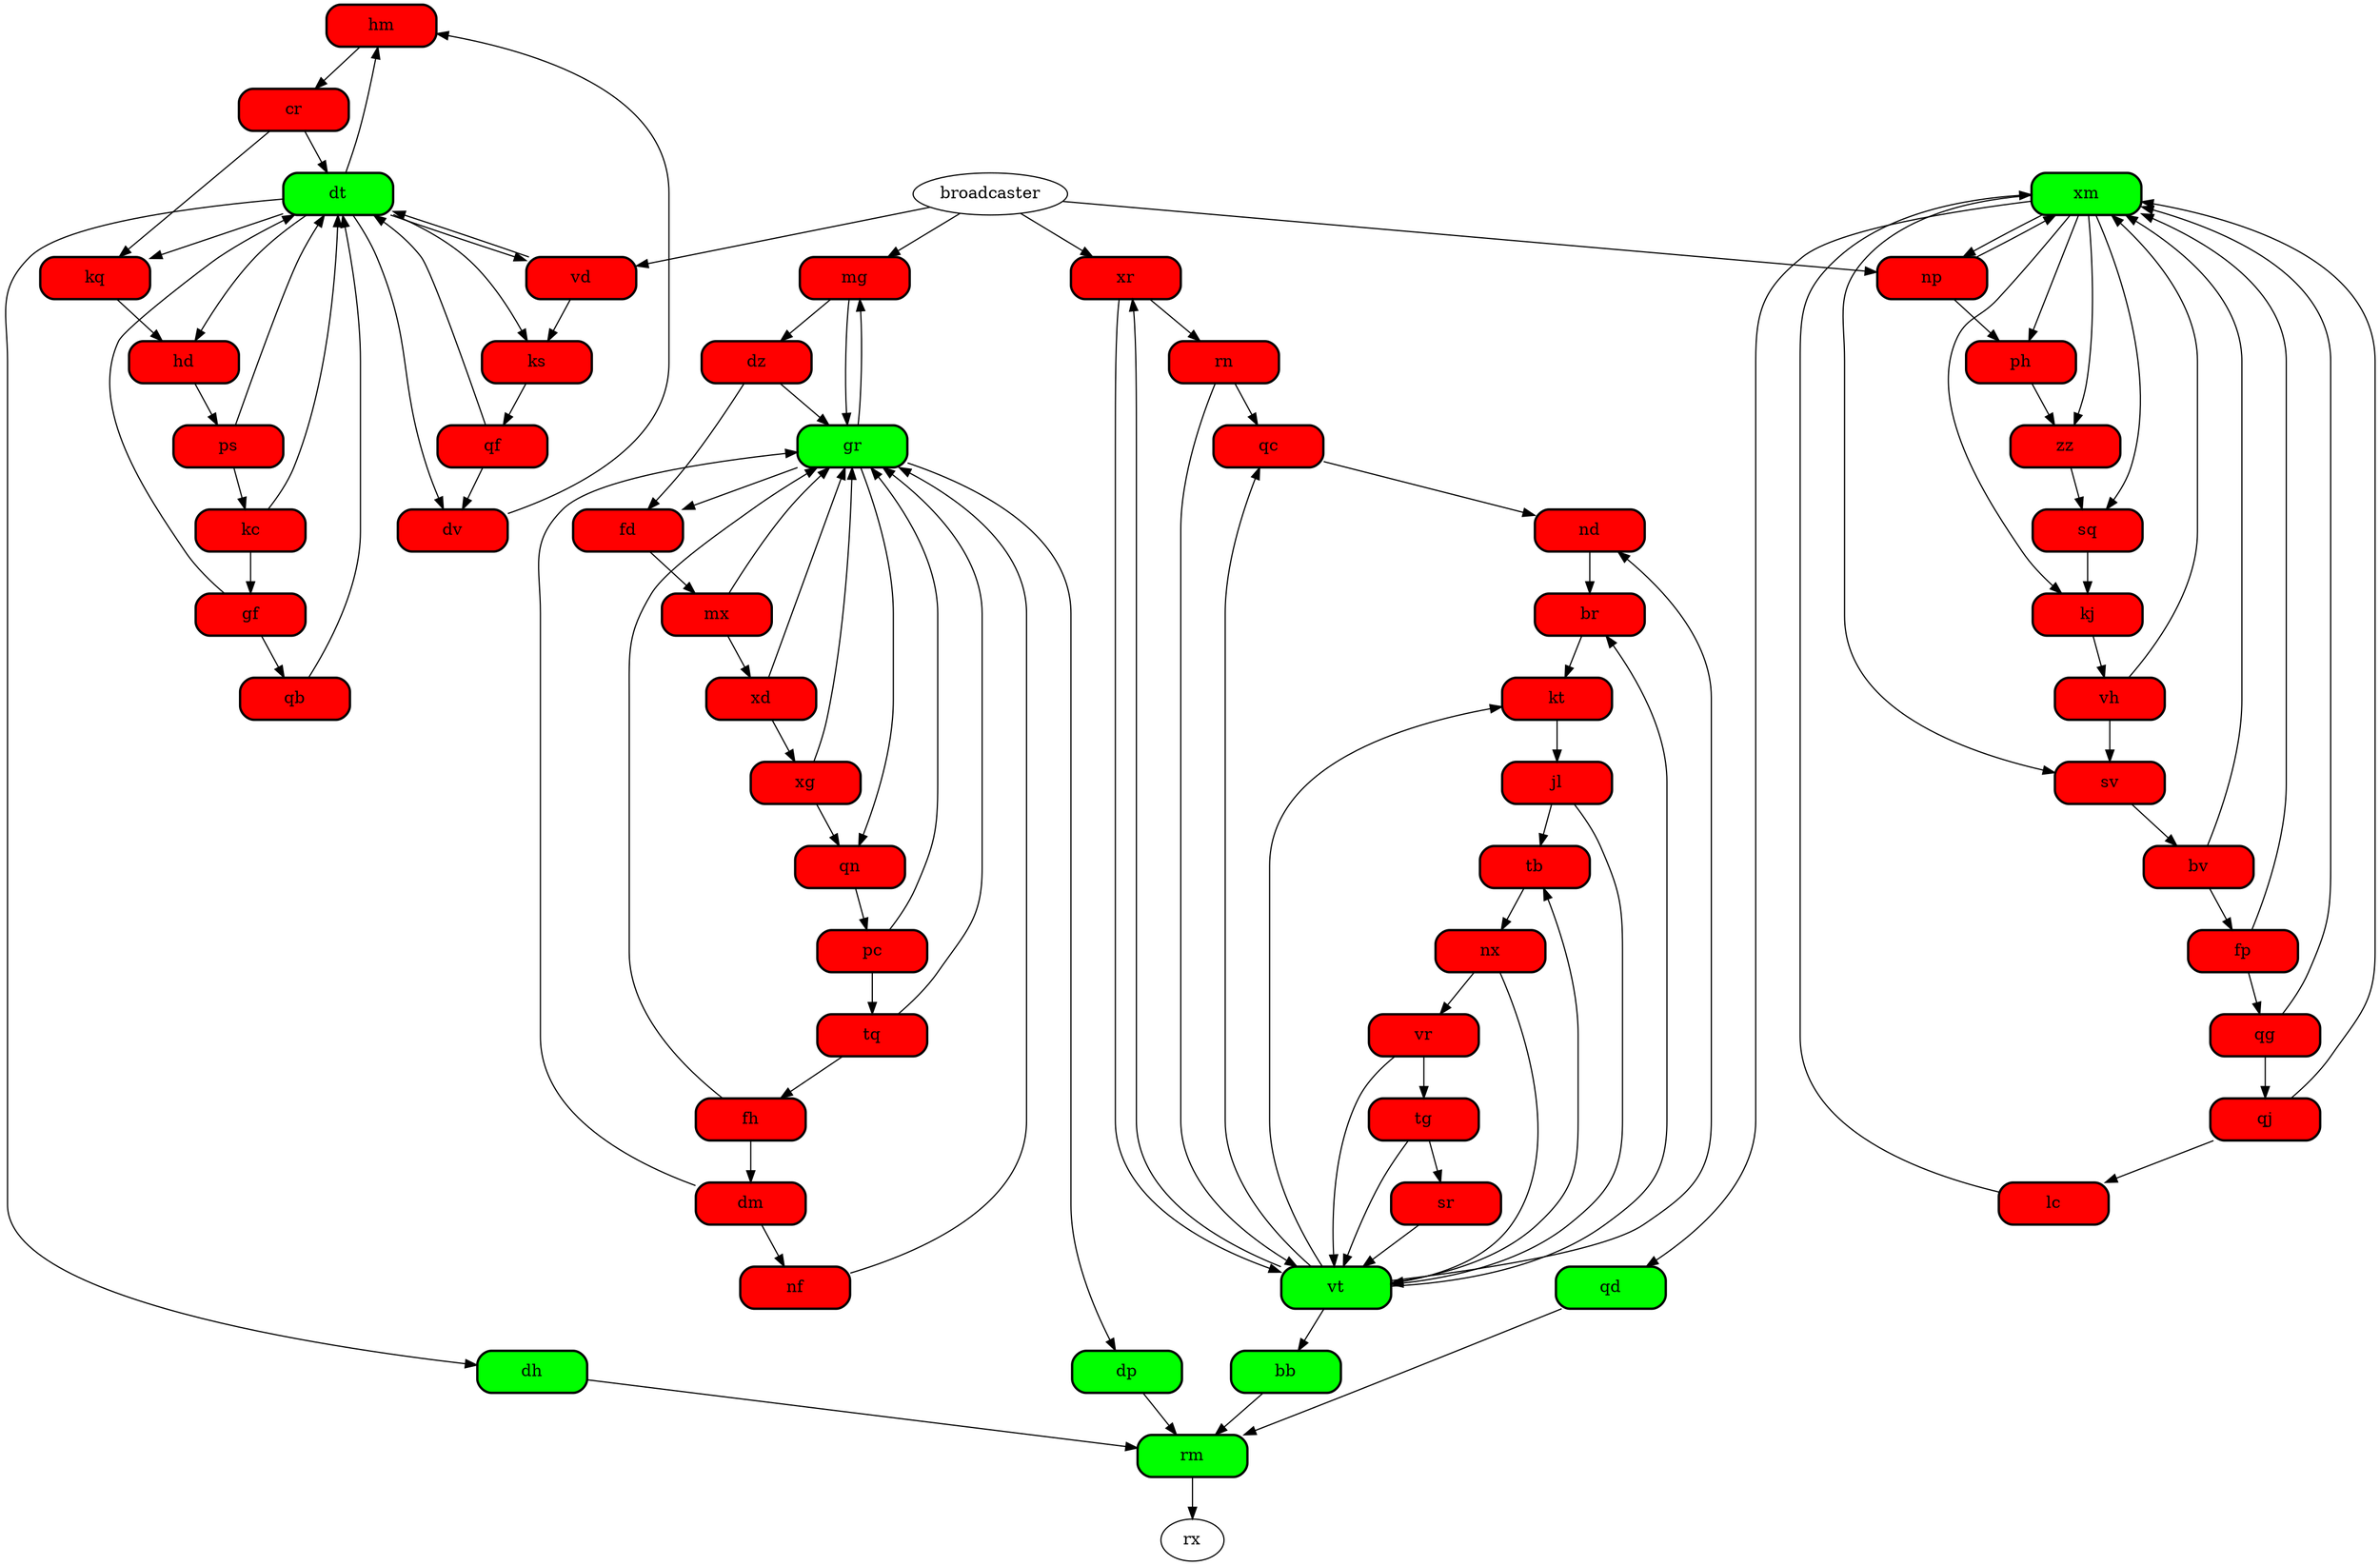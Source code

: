digraph graphname {
hm [style="rounded,filled,bold", shape=box, fixedsize=true, width=1.3,fillcolor="#ff0000"];
qc [style="rounded,filled,bold", shape=box, fixedsize=true, width=1.3,fillcolor="#ff0000"];
dh [style="rounded,filled,bold", shape=box, fixedsize=true, width=1.3,fillcolor="#00ff00"];
ph [style="rounded,filled,bold", shape=box, fixedsize=true, width=1.3,fillcolor="#ff0000"];
ps [style="rounded,filled,bold", shape=box, fixedsize=true, width=1.3,fillcolor="#ff0000"];
qb [style="rounded,filled,bold", shape=box, fixedsize=true, width=1.3,fillcolor="#ff0000"];
jl [style="rounded,filled,bold", shape=box, fixedsize=true, width=1.3,fillcolor="#ff0000"];
fh [style="rounded,filled,bold", shape=box, fixedsize=true, width=1.3,fillcolor="#ff0000"];
zz [style="rounded,filled,bold", shape=box, fixedsize=true, width=1.3,fillcolor="#ff0000"];
rm [style="rounded,filled,bold", shape=box, fixedsize=true, width=1.3,fillcolor="#00ff00"];
nd [style="rounded,filled,bold", shape=box, fixedsize=true, width=1.3,fillcolor="#ff0000"];
nx [style="rounded,filled,bold", shape=box, fixedsize=true, width=1.3,fillcolor="#ff0000"];
qf [style="rounded,filled,bold", shape=box, fixedsize=true, width=1.3,fillcolor="#ff0000"];
np [style="rounded,filled,bold", shape=box, fixedsize=true, width=1.3,fillcolor="#ff0000"];
dm [style="rounded,filled,bold", shape=box, fixedsize=true, width=1.3,fillcolor="#ff0000"];
sq [style="rounded,filled,bold", shape=box, fixedsize=true, width=1.3,fillcolor="#ff0000"];
bv [style="rounded,filled,bold", shape=box, fixedsize=true, width=1.3,fillcolor="#ff0000"];
br [style="rounded,filled,bold", shape=box, fixedsize=true, width=1.3,fillcolor="#ff0000"];
mg [style="rounded,filled,bold", shape=box, fixedsize=true, width=1.3,fillcolor="#ff0000"];
dt [style="rounded,filled,bold", shape=box, fixedsize=true, width=1.3,fillcolor="#00ff00"];
ks [style="rounded,filled,bold", shape=box, fixedsize=true, width=1.3,fillcolor="#ff0000"];
qd [style="rounded,filled,bold", shape=box, fixedsize=true, width=1.3,fillcolor="#00ff00"];
xr [style="rounded,filled,bold", shape=box, fixedsize=true, width=1.3,fillcolor="#ff0000"];
vr [style="rounded,filled,bold", shape=box, fixedsize=true, width=1.3,fillcolor="#ff0000"];
lc [style="rounded,filled,bold", shape=box, fixedsize=true, width=1.3,fillcolor="#ff0000"];
tq [style="rounded,filled,bold", shape=box, fixedsize=true, width=1.3,fillcolor="#ff0000"];
cr [style="rounded,filled,bold", shape=box, fixedsize=true, width=1.3,fillcolor="#ff0000"];
vd [style="rounded,filled,bold", shape=box, fixedsize=true, width=1.3,fillcolor="#ff0000"];
tb [style="rounded,filled,bold", shape=box, fixedsize=true, width=1.3,fillcolor="#ff0000"];
dz [style="rounded,filled,bold", shape=box, fixedsize=true, width=1.3,fillcolor="#ff0000"];
gr [style="rounded,filled,bold", shape=box, fixedsize=true, width=1.3,fillcolor="#00ff00"];
nf [style="rounded,filled,bold", shape=box, fixedsize=true, width=1.3,fillcolor="#ff0000"];
dv [style="rounded,filled,bold", shape=box, fixedsize=true, width=1.3,fillcolor="#ff0000"];
qj [style="rounded,filled,bold", shape=box, fixedsize=true, width=1.3,fillcolor="#ff0000"];
kc [style="rounded,filled,bold", shape=box, fixedsize=true, width=1.3,fillcolor="#ff0000"];
gf [style="rounded,filled,bold", shape=box, fixedsize=true, width=1.3,fillcolor="#ff0000"];
vh [style="rounded,filled,bold", shape=box, fixedsize=true, width=1.3,fillcolor="#ff0000"];
sr [style="rounded,filled,bold", shape=box, fixedsize=true, width=1.3,fillcolor="#ff0000"];
fp [style="rounded,filled,bold", shape=box, fixedsize=true, width=1.3,fillcolor="#ff0000"];
kj [style="rounded,filled,bold", shape=box, fixedsize=true, width=1.3,fillcolor="#ff0000"];
pc [style="rounded,filled,bold", shape=box, fixedsize=true, width=1.3,fillcolor="#ff0000"];
kq [style="rounded,filled,bold", shape=box, fixedsize=true, width=1.3,fillcolor="#ff0000"];
xd [style="rounded,filled,bold", shape=box, fixedsize=true, width=1.3,fillcolor="#ff0000"];
tg [style="rounded,filled,bold", shape=box, fixedsize=true, width=1.3,fillcolor="#ff0000"];
bb [style="rounded,filled,bold", shape=box, fixedsize=true, width=1.3,fillcolor="#00ff00"];
rn [style="rounded,filled,bold", shape=box, fixedsize=true, width=1.3,fillcolor="#ff0000"];
hd [style="rounded,filled,bold", shape=box, fixedsize=true, width=1.3,fillcolor="#ff0000"];
qg [style="rounded,filled,bold", shape=box, fixedsize=true, width=1.3,fillcolor="#ff0000"];
dp [style="rounded,filled,bold", shape=box, fixedsize=true, width=1.3,fillcolor="#00ff00"];
qn [style="rounded,filled,bold", shape=box, fixedsize=true, width=1.3,fillcolor="#ff0000"];
kt [style="rounded,filled,bold", shape=box, fixedsize=true, width=1.3,fillcolor="#ff0000"];
sv [style="rounded,filled,bold", shape=box, fixedsize=true, width=1.3,fillcolor="#ff0000"];
vt [style="rounded,filled,bold", shape=box, fixedsize=true, width=1.3,fillcolor="#00ff00"];
fd [style="rounded,filled,bold", shape=box, fixedsize=true, width=1.3,fillcolor="#ff0000"];
xm [style="rounded,filled,bold", shape=box, fixedsize=true, width=1.3,fillcolor="#00ff00"];
xg [style="rounded,filled,bold", shape=box, fixedsize=true, width=1.3,fillcolor="#ff0000"];
mx [style="rounded,filled,bold", shape=box, fixedsize=true, width=1.3,fillcolor="#ff0000"]; 








hm -> cr
qc -> nd
dh -> rm
ph -> zz
ps -> kc, dt
qb -> dt
jl -> vt, tb
fh -> dm, gr
broadcaster -> np, mg, vd, xr
zz -> sq
rm -> rx
nd -> br
nx -> vr, vt
qf -> dt, dv
np -> xm, ph
dm -> nf, gr
sq -> kj
bv -> fp, xm
br -> kt
mg -> dz, gr
dt -> vd, dv, dh, hm, ks, hd, kq
ks -> qf
qd -> rm
xr -> vt, rn
vr -> tg, vt
lc -> xm
tq -> gr, fh
cr -> kq, dt
vd -> dt, ks
tb -> nx
dz -> gr, fd
gr -> dp, mg, fd, qn
nf -> gr
dv -> hm
qj -> lc, xm
kc -> dt, gf
gf -> dt, qb
vh -> xm, sv
sr -> vt
fp -> qg, xm
kj -> vh
pc -> tq, gr
kq -> hd
xd -> xg, gr
tg -> sr, vt
bb -> rm
rn -> vt, qc
hd -> ps
qg -> xm, qj
dp -> rm
qn -> pc
kt -> jl
sv -> bv
vt -> bb, nd, qc, xr, br, tb, kt
fd -> mx
xm -> zz, sv, sq, ph, kj, np, qd
xg -> gr, qn
mx -> gr, xd
}

